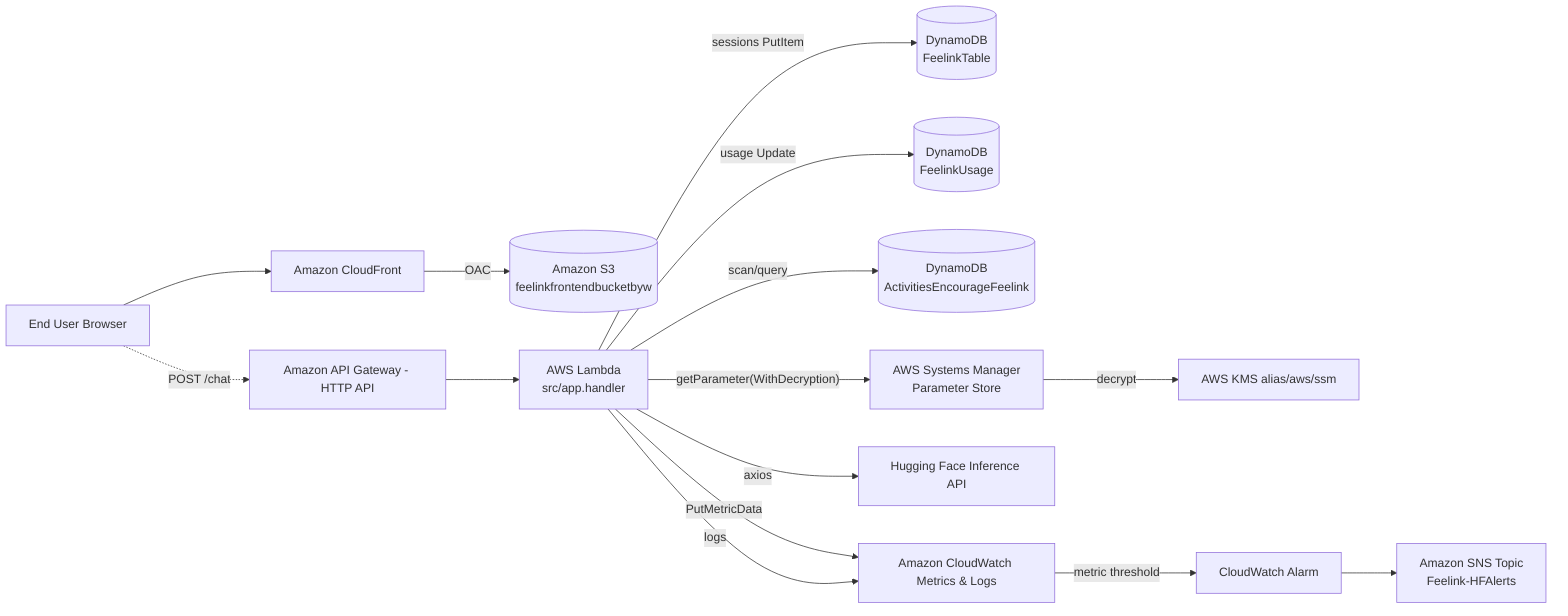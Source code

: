 flowchart LR
  U[End User Browser]
  CF[Amazon CloudFront]
  S3[(Amazon S3\nfeelinkfrontendbucketbyw)]
  APIGW[Amazon API Gateway - HTTP API]
  L[AWS Lambda\nsrc/app.handler]
  DDB1[(DynamoDB\nFeelinkTable)]
  DDB2[(DynamoDB\nFeelinkUsage)]
  DDB3[(DynamoDB\nActivitiesEncourageFeelink)]
  SSM[AWS Systems Manager\nParameter Store]
  KMS[AWS KMS alias/aws/ssm]
  HF[Hugging Face Inference API]
  CW[Amazon CloudWatch Metrics & Logs]
  ALARM[CloudWatch Alarm]
  SNS[Amazon SNS Topic\nFeelink-HFAlerts]

  U --> CF
  CF -- OAC --> S3
  U -. POST /chat .-> APIGW
  APIGW --> L
  L -- sessions PutItem --> DDB1
  L -- usage Update --> DDB2
  L -- scan/query --> DDB3
  L -- getParameter(WithDecryption) --> SSM
  SSM -- decrypt --> KMS
  L -- axios --> HF
  L -- PutMetricData --> CW
  L -- logs --> CW
  CW -- metric threshold --> ALARM
  ALARM --> SNS